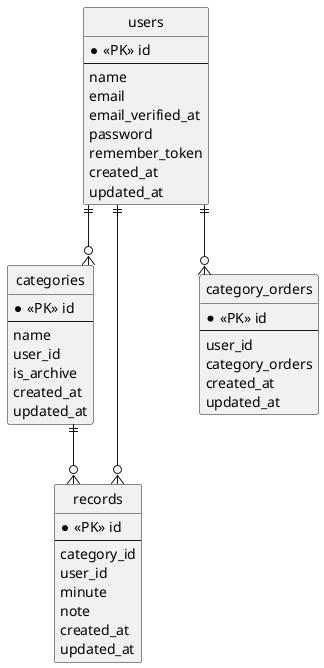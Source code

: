 @startuml er-figure
hide circle
skinparam linetype ortho

entity "users" as users {
  * <<PK>> id
  --
  name
  email
  email_verified_at
  password
  remember_token
  created_at
  updated_at
}

entity "categories" as categories {
    * <<PK>> id
    --
    name
    user_id
    is_archive
    created_at
    updated_at
}

entity "records" as records {
    * <<PK>> id
    --
    category_id
    user_id
    minute
    note
    created_at
    updated_at
}

entity "category_orders" as category_orders {
    * <<PK>> id
    --
    user_id
    category_orders
    created_at
    updated_at
}

users ||--o{ categories
users ||--o{ records
users ||--o{ category_orders
categories ||--o{ records

@enduml